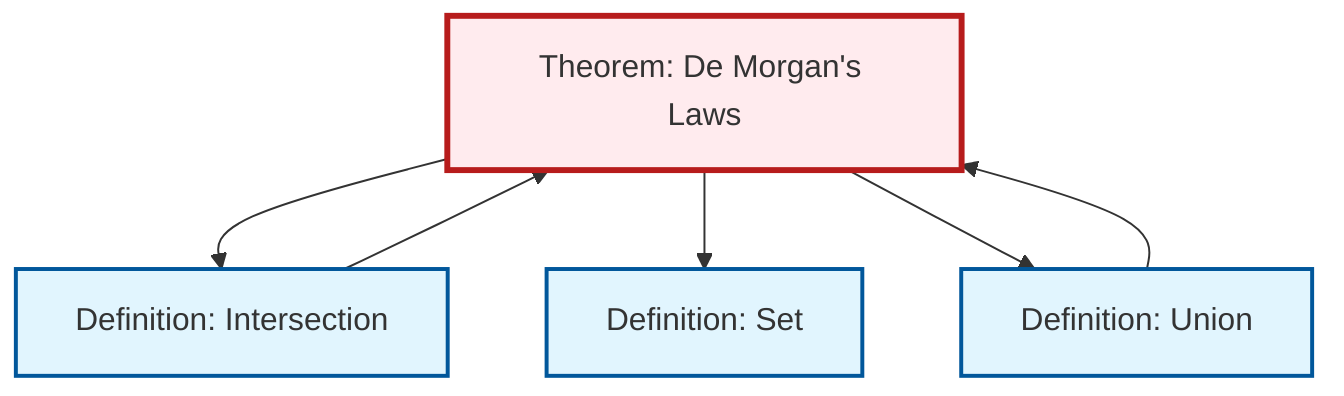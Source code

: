 graph TD
    classDef definition fill:#e1f5fe,stroke:#01579b,stroke-width:2px
    classDef theorem fill:#f3e5f5,stroke:#4a148c,stroke-width:2px
    classDef axiom fill:#fff3e0,stroke:#e65100,stroke-width:2px
    classDef example fill:#e8f5e9,stroke:#1b5e20,stroke-width:2px
    classDef current fill:#ffebee,stroke:#b71c1c,stroke-width:3px
    thm-de-morgan["Theorem: De Morgan's Laws"]:::theorem
    def-intersection["Definition: Intersection"]:::definition
    def-union["Definition: Union"]:::definition
    def-set["Definition: Set"]:::definition
    thm-de-morgan --> def-intersection
    thm-de-morgan --> def-set
    def-intersection --> thm-de-morgan
    def-union --> thm-de-morgan
    thm-de-morgan --> def-union
    class thm-de-morgan current